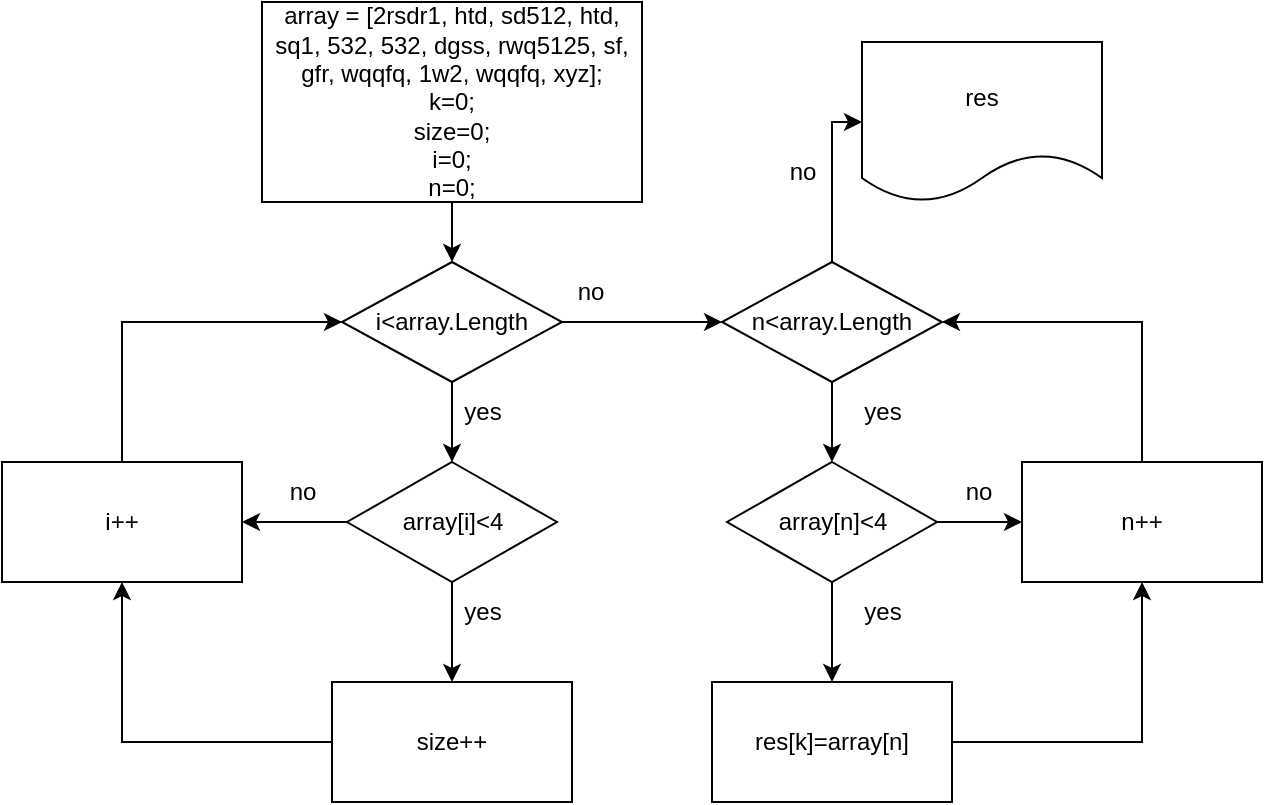 <mxfile version="20.8.5" type="device"><diagram id="n4ok-jOBLFjRXgOvYj4B" name="Страница 1"><mxGraphModel dx="738" dy="863" grid="1" gridSize="10" guides="1" tooltips="1" connect="1" arrows="1" fold="1" page="1" pageScale="1" pageWidth="827" pageHeight="1169" math="0" shadow="0"><root><mxCell id="0"/><mxCell id="1" parent="0"/><mxCell id="0oU616SZGJph44MmFeLN-9" style="edgeStyle=orthogonalEdgeStyle;rounded=0;orthogonalLoop=1;jettySize=auto;html=1;entryX=0.5;entryY=0;entryDx=0;entryDy=0;" edge="1" parent="1" source="0oU616SZGJph44MmFeLN-1" target="0oU616SZGJph44MmFeLN-2"><mxGeometry relative="1" as="geometry"/></mxCell><mxCell id="0oU616SZGJph44MmFeLN-1" value="array =&amp;nbsp;[2rsdr1, htd, sd512, htd, sq1, 532, 532, dgss, rwq5125, sf, gfr, wqqfq, 1w2, wqqfq, xyz];&lt;br&gt;k=0;&lt;br&gt;size=0;&lt;br&gt;i=0;&lt;br&gt;n=0;" style="rounded=0;whiteSpace=wrap;html=1;" vertex="1" parent="1"><mxGeometry x="250" y="150" width="190" height="100" as="geometry"/></mxCell><mxCell id="0oU616SZGJph44MmFeLN-5" style="edgeStyle=orthogonalEdgeStyle;rounded=0;orthogonalLoop=1;jettySize=auto;html=1;" edge="1" parent="1" source="0oU616SZGJph44MmFeLN-2" target="0oU616SZGJph44MmFeLN-3"><mxGeometry relative="1" as="geometry"/></mxCell><mxCell id="0oU616SZGJph44MmFeLN-35" style="edgeStyle=orthogonalEdgeStyle;rounded=0;orthogonalLoop=1;jettySize=auto;html=1;entryX=0;entryY=0.5;entryDx=0;entryDy=0;" edge="1" parent="1" source="0oU616SZGJph44MmFeLN-2" target="0oU616SZGJph44MmFeLN-14"><mxGeometry relative="1" as="geometry"/></mxCell><mxCell id="0oU616SZGJph44MmFeLN-2" value="i&amp;lt;array.Length" style="rhombus;whiteSpace=wrap;html=1;" vertex="1" parent="1"><mxGeometry x="290" y="280" width="110" height="60" as="geometry"/></mxCell><mxCell id="0oU616SZGJph44MmFeLN-12" style="edgeStyle=orthogonalEdgeStyle;rounded=0;orthogonalLoop=1;jettySize=auto;html=1;entryX=1;entryY=0.5;entryDx=0;entryDy=0;" edge="1" parent="1" source="0oU616SZGJph44MmFeLN-3" target="0oU616SZGJph44MmFeLN-4"><mxGeometry relative="1" as="geometry"><mxPoint x="240" y="400" as="targetPoint"/></mxGeometry></mxCell><mxCell id="0oU616SZGJph44MmFeLN-43" style="edgeStyle=orthogonalEdgeStyle;rounded=0;orthogonalLoop=1;jettySize=auto;html=1;entryX=0.5;entryY=0;entryDx=0;entryDy=0;" edge="1" parent="1" source="0oU616SZGJph44MmFeLN-3" target="0oU616SZGJph44MmFeLN-41"><mxGeometry relative="1" as="geometry"/></mxCell><mxCell id="0oU616SZGJph44MmFeLN-3" value="array[i]&amp;lt;4" style="rhombus;whiteSpace=wrap;html=1;" vertex="1" parent="1"><mxGeometry x="292.5" y="380" width="105" height="60" as="geometry"/></mxCell><mxCell id="0oU616SZGJph44MmFeLN-13" style="edgeStyle=orthogonalEdgeStyle;rounded=0;orthogonalLoop=1;jettySize=auto;html=1;entryX=0;entryY=0.5;entryDx=0;entryDy=0;" edge="1" parent="1" source="0oU616SZGJph44MmFeLN-4" target="0oU616SZGJph44MmFeLN-2"><mxGeometry relative="1" as="geometry"><mxPoint x="180" y="310" as="targetPoint"/><Array as="points"><mxPoint x="180" y="310"/></Array></mxGeometry></mxCell><mxCell id="0oU616SZGJph44MmFeLN-4" value="i++" style="rounded=0;whiteSpace=wrap;html=1;" vertex="1" parent="1"><mxGeometry x="120" y="380" width="120" height="60" as="geometry"/></mxCell><mxCell id="0oU616SZGJph44MmFeLN-10" value="yes" style="text;html=1;align=center;verticalAlign=middle;resizable=0;points=[];autosize=1;strokeColor=none;fillColor=none;" vertex="1" parent="1"><mxGeometry x="340" y="340" width="40" height="30" as="geometry"/></mxCell><mxCell id="0oU616SZGJph44MmFeLN-11" value="no" style="text;html=1;align=center;verticalAlign=middle;resizable=0;points=[];autosize=1;strokeColor=none;fillColor=none;" vertex="1" parent="1"><mxGeometry x="250" y="380" width="40" height="30" as="geometry"/></mxCell><mxCell id="0oU616SZGJph44MmFeLN-17" style="edgeStyle=orthogonalEdgeStyle;rounded=0;orthogonalLoop=1;jettySize=auto;html=1;" edge="1" parent="1" source="0oU616SZGJph44MmFeLN-14" target="0oU616SZGJph44MmFeLN-15"><mxGeometry relative="1" as="geometry"/></mxCell><mxCell id="0oU616SZGJph44MmFeLN-26" style="edgeStyle=orthogonalEdgeStyle;rounded=0;orthogonalLoop=1;jettySize=auto;html=1;" edge="1" parent="1" source="0oU616SZGJph44MmFeLN-14" target="0oU616SZGJph44MmFeLN-24"><mxGeometry relative="1" as="geometry"><mxPoint x="535" y="210" as="targetPoint"/><Array as="points"><mxPoint x="535" y="210"/></Array></mxGeometry></mxCell><mxCell id="0oU616SZGJph44MmFeLN-14" value="n&amp;lt;array.Length" style="rhombus;whiteSpace=wrap;html=1;" vertex="1" parent="1"><mxGeometry x="480" y="280" width="110" height="60" as="geometry"/></mxCell><mxCell id="0oU616SZGJph44MmFeLN-19" style="edgeStyle=orthogonalEdgeStyle;rounded=0;orthogonalLoop=1;jettySize=auto;html=1;" edge="1" parent="1" source="0oU616SZGJph44MmFeLN-15" target="0oU616SZGJph44MmFeLN-18"><mxGeometry relative="1" as="geometry"/></mxCell><mxCell id="0oU616SZGJph44MmFeLN-47" style="edgeStyle=orthogonalEdgeStyle;rounded=0;orthogonalLoop=1;jettySize=auto;html=1;" edge="1" parent="1" source="0oU616SZGJph44MmFeLN-15" target="0oU616SZGJph44MmFeLN-46"><mxGeometry relative="1" as="geometry"/></mxCell><mxCell id="0oU616SZGJph44MmFeLN-15" value="array[n]&amp;lt;4" style="rhombus;whiteSpace=wrap;html=1;" vertex="1" parent="1"><mxGeometry x="482.5" y="380" width="105" height="60" as="geometry"/></mxCell><mxCell id="0oU616SZGJph44MmFeLN-16" value="yes" style="text;html=1;align=center;verticalAlign=middle;resizable=0;points=[];autosize=1;strokeColor=none;fillColor=none;" vertex="1" parent="1"><mxGeometry x="540" y="340" width="40" height="30" as="geometry"/></mxCell><mxCell id="0oU616SZGJph44MmFeLN-56" style="edgeStyle=orthogonalEdgeStyle;rounded=0;orthogonalLoop=1;jettySize=auto;html=1;entryX=0.5;entryY=1;entryDx=0;entryDy=0;" edge="1" parent="1" source="0oU616SZGJph44MmFeLN-18" target="0oU616SZGJph44MmFeLN-46"><mxGeometry relative="1" as="geometry"><mxPoint x="700" y="520" as="targetPoint"/></mxGeometry></mxCell><mxCell id="0oU616SZGJph44MmFeLN-18" value="res[k]=array[n]" style="rounded=0;whiteSpace=wrap;html=1;" vertex="1" parent="1"><mxGeometry x="475" y="490" width="120" height="60" as="geometry"/></mxCell><mxCell id="0oU616SZGJph44MmFeLN-22" value="yes" style="text;html=1;align=center;verticalAlign=middle;resizable=0;points=[];autosize=1;strokeColor=none;fillColor=none;" vertex="1" parent="1"><mxGeometry x="540" y="440" width="40" height="30" as="geometry"/></mxCell><mxCell id="0oU616SZGJph44MmFeLN-24" value="res" style="shape=document;whiteSpace=wrap;html=1;boundedLbl=1;" vertex="1" parent="1"><mxGeometry x="550" y="170" width="120" height="80" as="geometry"/></mxCell><mxCell id="0oU616SZGJph44MmFeLN-36" value="no" style="text;html=1;align=center;verticalAlign=middle;resizable=0;points=[];autosize=1;strokeColor=none;fillColor=none;" vertex="1" parent="1"><mxGeometry x="394" y="280" width="40" height="30" as="geometry"/></mxCell><mxCell id="0oU616SZGJph44MmFeLN-40" value="no" style="text;html=1;align=center;verticalAlign=middle;resizable=0;points=[];autosize=1;strokeColor=none;fillColor=none;" vertex="1" parent="1"><mxGeometry x="500" y="220" width="40" height="30" as="geometry"/></mxCell><mxCell id="0oU616SZGJph44MmFeLN-45" style="edgeStyle=orthogonalEdgeStyle;rounded=0;orthogonalLoop=1;jettySize=auto;html=1;entryX=0.5;entryY=1;entryDx=0;entryDy=0;" edge="1" parent="1" source="0oU616SZGJph44MmFeLN-41" target="0oU616SZGJph44MmFeLN-4"><mxGeometry relative="1" as="geometry"><mxPoint x="180" y="520" as="targetPoint"/></mxGeometry></mxCell><mxCell id="0oU616SZGJph44MmFeLN-41" value="size++" style="rounded=0;whiteSpace=wrap;html=1;" vertex="1" parent="1"><mxGeometry x="285" y="490" width="120" height="60" as="geometry"/></mxCell><mxCell id="0oU616SZGJph44MmFeLN-44" value="yes" style="text;html=1;align=center;verticalAlign=middle;resizable=0;points=[];autosize=1;strokeColor=none;fillColor=none;" vertex="1" parent="1"><mxGeometry x="340" y="440" width="40" height="30" as="geometry"/></mxCell><mxCell id="0oU616SZGJph44MmFeLN-55" style="edgeStyle=orthogonalEdgeStyle;rounded=0;orthogonalLoop=1;jettySize=auto;html=1;entryX=1;entryY=0.5;entryDx=0;entryDy=0;" edge="1" parent="1" source="0oU616SZGJph44MmFeLN-46" target="0oU616SZGJph44MmFeLN-14"><mxGeometry relative="1" as="geometry"><mxPoint x="690" y="310" as="targetPoint"/><Array as="points"><mxPoint x="690" y="310"/></Array></mxGeometry></mxCell><mxCell id="0oU616SZGJph44MmFeLN-46" value="n++" style="rounded=0;whiteSpace=wrap;html=1;" vertex="1" parent="1"><mxGeometry x="630" y="380" width="120" height="60" as="geometry"/></mxCell><mxCell id="0oU616SZGJph44MmFeLN-51" value="no" style="text;html=1;align=center;verticalAlign=middle;resizable=0;points=[];autosize=1;strokeColor=none;fillColor=none;" vertex="1" parent="1"><mxGeometry x="587.5" y="380" width="40" height="30" as="geometry"/></mxCell></root></mxGraphModel></diagram></mxfile>